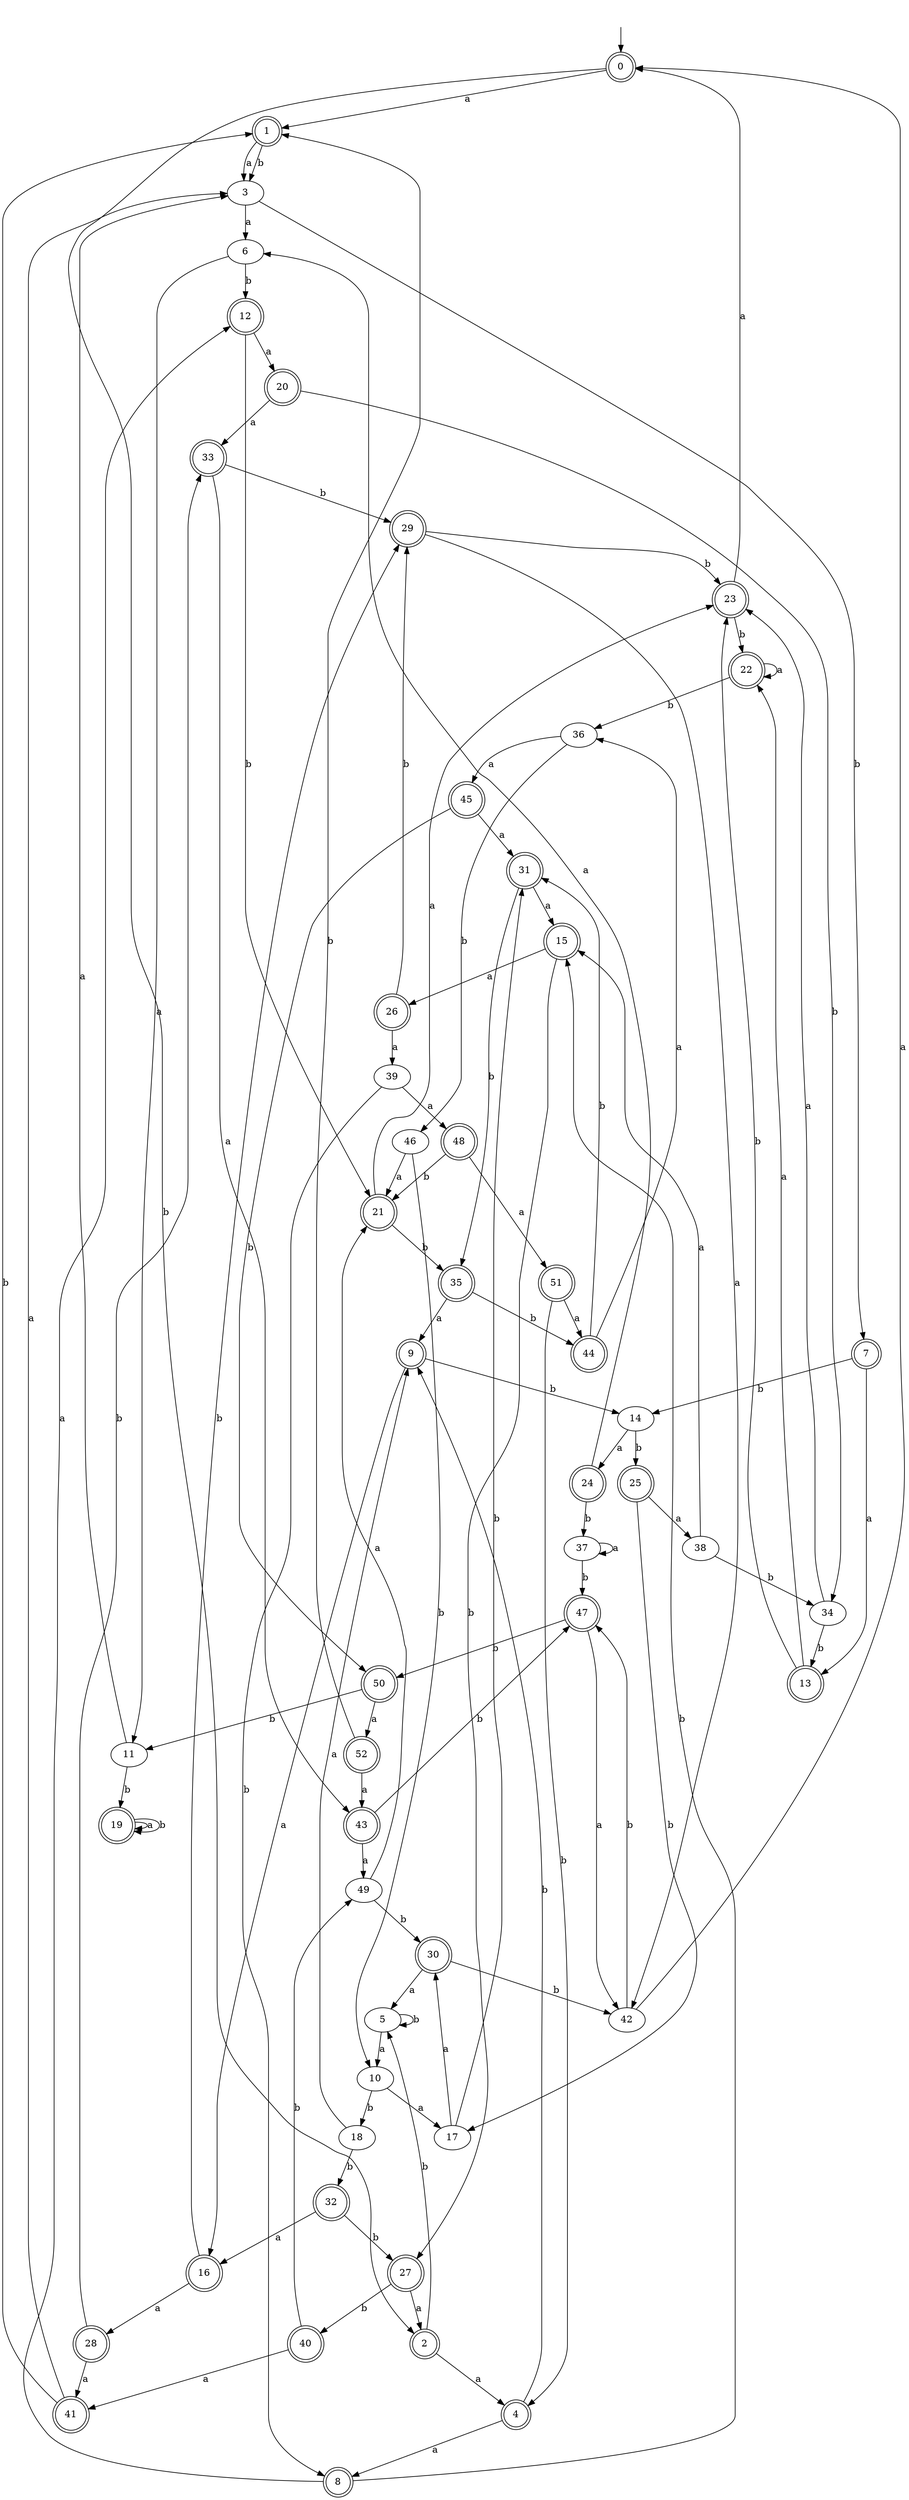 digraph RandomDFA {
  __start0 [label="", shape=none];
  __start0 -> 0 [label=""];
  0 [shape=circle] [shape=doublecircle]
  0 -> 1 [label="a"]
  0 -> 2 [label="b"]
  1 [shape=doublecircle]
  1 -> 3 [label="a"]
  1 -> 3 [label="b"]
  2 [shape=doublecircle]
  2 -> 4 [label="a"]
  2 -> 5 [label="b"]
  3
  3 -> 6 [label="a"]
  3 -> 7 [label="b"]
  4 [shape=doublecircle]
  4 -> 8 [label="a"]
  4 -> 9 [label="b"]
  5
  5 -> 10 [label="a"]
  5 -> 5 [label="b"]
  6
  6 -> 11 [label="a"]
  6 -> 12 [label="b"]
  7 [shape=doublecircle]
  7 -> 13 [label="a"]
  7 -> 14 [label="b"]
  8 [shape=doublecircle]
  8 -> 12 [label="a"]
  8 -> 15 [label="b"]
  9 [shape=doublecircle]
  9 -> 16 [label="a"]
  9 -> 14 [label="b"]
  10
  10 -> 17 [label="a"]
  10 -> 18 [label="b"]
  11
  11 -> 3 [label="a"]
  11 -> 19 [label="b"]
  12 [shape=doublecircle]
  12 -> 20 [label="a"]
  12 -> 21 [label="b"]
  13 [shape=doublecircle]
  13 -> 22 [label="a"]
  13 -> 23 [label="b"]
  14
  14 -> 24 [label="a"]
  14 -> 25 [label="b"]
  15 [shape=doublecircle]
  15 -> 26 [label="a"]
  15 -> 27 [label="b"]
  16 [shape=doublecircle]
  16 -> 28 [label="a"]
  16 -> 29 [label="b"]
  17
  17 -> 30 [label="a"]
  17 -> 31 [label="b"]
  18
  18 -> 9 [label="a"]
  18 -> 32 [label="b"]
  19 [shape=doublecircle]
  19 -> 19 [label="a"]
  19 -> 19 [label="b"]
  20 [shape=doublecircle]
  20 -> 33 [label="a"]
  20 -> 34 [label="b"]
  21 [shape=doublecircle]
  21 -> 23 [label="a"]
  21 -> 35 [label="b"]
  22 [shape=doublecircle]
  22 -> 22 [label="a"]
  22 -> 36 [label="b"]
  23 [shape=doublecircle]
  23 -> 0 [label="a"]
  23 -> 22 [label="b"]
  24 [shape=doublecircle]
  24 -> 6 [label="a"]
  24 -> 37 [label="b"]
  25 [shape=doublecircle]
  25 -> 38 [label="a"]
  25 -> 17 [label="b"]
  26 [shape=doublecircle]
  26 -> 39 [label="a"]
  26 -> 29 [label="b"]
  27 [shape=doublecircle]
  27 -> 2 [label="a"]
  27 -> 40 [label="b"]
  28 [shape=doublecircle]
  28 -> 41 [label="a"]
  28 -> 33 [label="b"]
  29 [shape=doublecircle]
  29 -> 42 [label="a"]
  29 -> 23 [label="b"]
  30 [shape=doublecircle]
  30 -> 5 [label="a"]
  30 -> 42 [label="b"]
  31 [shape=doublecircle]
  31 -> 15 [label="a"]
  31 -> 35 [label="b"]
  32 [shape=doublecircle]
  32 -> 16 [label="a"]
  32 -> 27 [label="b"]
  33 [shape=doublecircle]
  33 -> 43 [label="a"]
  33 -> 29 [label="b"]
  34
  34 -> 23 [label="a"]
  34 -> 13 [label="b"]
  35 [shape=doublecircle]
  35 -> 9 [label="a"]
  35 -> 44 [label="b"]
  36
  36 -> 45 [label="a"]
  36 -> 46 [label="b"]
  37
  37 -> 37 [label="a"]
  37 -> 47 [label="b"]
  38
  38 -> 15 [label="a"]
  38 -> 34 [label="b"]
  39
  39 -> 48 [label="a"]
  39 -> 8 [label="b"]
  40 [shape=doublecircle]
  40 -> 41 [label="a"]
  40 -> 49 [label="b"]
  41 [shape=doublecircle]
  41 -> 3 [label="a"]
  41 -> 1 [label="b"]
  42
  42 -> 0 [label="a"]
  42 -> 47 [label="b"]
  43 [shape=doublecircle]
  43 -> 49 [label="a"]
  43 -> 47 [label="b"]
  44 [shape=doublecircle]
  44 -> 36 [label="a"]
  44 -> 31 [label="b"]
  45 [shape=doublecircle]
  45 -> 31 [label="a"]
  45 -> 50 [label="b"]
  46
  46 -> 21 [label="a"]
  46 -> 10 [label="b"]
  47 [shape=doublecircle]
  47 -> 42 [label="a"]
  47 -> 50 [label="b"]
  48 [shape=doublecircle]
  48 -> 51 [label="a"]
  48 -> 21 [label="b"]
  49
  49 -> 21 [label="a"]
  49 -> 30 [label="b"]
  50 [shape=doublecircle]
  50 -> 52 [label="a"]
  50 -> 11 [label="b"]
  51 [shape=doublecircle]
  51 -> 44 [label="a"]
  51 -> 4 [label="b"]
  52 [shape=doublecircle]
  52 -> 43 [label="a"]
  52 -> 1 [label="b"]
}
